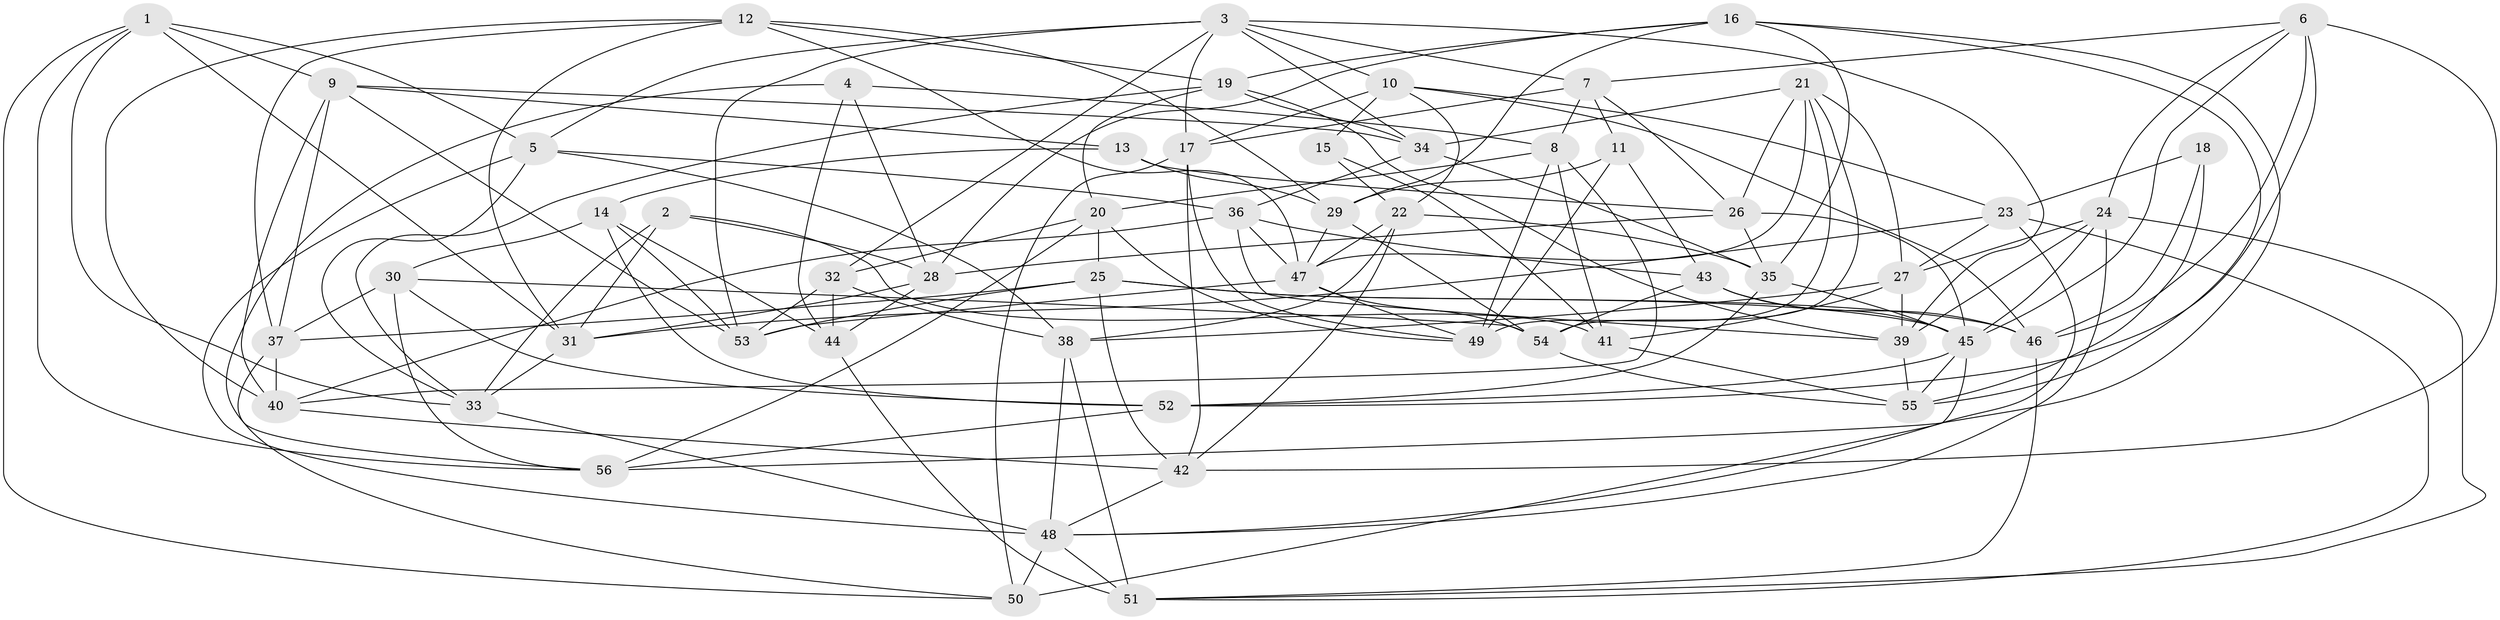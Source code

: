 // original degree distribution, {4: 1.0}
// Generated by graph-tools (version 1.1) at 2025/26/03/09/25 03:26:53]
// undirected, 56 vertices, 162 edges
graph export_dot {
graph [start="1"]
  node [color=gray90,style=filled];
  1;
  2;
  3;
  4;
  5;
  6;
  7;
  8;
  9;
  10;
  11;
  12;
  13;
  14;
  15;
  16;
  17;
  18;
  19;
  20;
  21;
  22;
  23;
  24;
  25;
  26;
  27;
  28;
  29;
  30;
  31;
  32;
  33;
  34;
  35;
  36;
  37;
  38;
  39;
  40;
  41;
  42;
  43;
  44;
  45;
  46;
  47;
  48;
  49;
  50;
  51;
  52;
  53;
  54;
  55;
  56;
  1 -- 5 [weight=1.0];
  1 -- 9 [weight=1.0];
  1 -- 31 [weight=1.0];
  1 -- 33 [weight=1.0];
  1 -- 50 [weight=1.0];
  1 -- 56 [weight=1.0];
  2 -- 28 [weight=1.0];
  2 -- 31 [weight=1.0];
  2 -- 33 [weight=1.0];
  2 -- 41 [weight=1.0];
  3 -- 5 [weight=1.0];
  3 -- 7 [weight=1.0];
  3 -- 10 [weight=1.0];
  3 -- 17 [weight=1.0];
  3 -- 32 [weight=1.0];
  3 -- 34 [weight=1.0];
  3 -- 39 [weight=1.0];
  3 -- 53 [weight=1.0];
  4 -- 8 [weight=1.0];
  4 -- 28 [weight=1.0];
  4 -- 44 [weight=1.0];
  4 -- 56 [weight=1.0];
  5 -- 33 [weight=1.0];
  5 -- 36 [weight=1.0];
  5 -- 38 [weight=1.0];
  5 -- 48 [weight=1.0];
  6 -- 7 [weight=1.0];
  6 -- 24 [weight=1.0];
  6 -- 42 [weight=1.0];
  6 -- 45 [weight=1.0];
  6 -- 46 [weight=1.0];
  6 -- 52 [weight=1.0];
  7 -- 8 [weight=1.0];
  7 -- 11 [weight=1.0];
  7 -- 17 [weight=1.0];
  7 -- 26 [weight=1.0];
  8 -- 20 [weight=1.0];
  8 -- 40 [weight=1.0];
  8 -- 41 [weight=1.0];
  8 -- 49 [weight=1.0];
  9 -- 13 [weight=1.0];
  9 -- 34 [weight=1.0];
  9 -- 37 [weight=1.0];
  9 -- 40 [weight=1.0];
  9 -- 53 [weight=1.0];
  10 -- 15 [weight=1.0];
  10 -- 17 [weight=1.0];
  10 -- 22 [weight=1.0];
  10 -- 23 [weight=1.0];
  10 -- 46 [weight=1.0];
  11 -- 29 [weight=1.0];
  11 -- 43 [weight=1.0];
  11 -- 49 [weight=1.0];
  12 -- 19 [weight=1.0];
  12 -- 29 [weight=1.0];
  12 -- 31 [weight=1.0];
  12 -- 37 [weight=1.0];
  12 -- 40 [weight=1.0];
  12 -- 47 [weight=1.0];
  13 -- 14 [weight=1.0];
  13 -- 26 [weight=1.0];
  13 -- 29 [weight=1.0];
  14 -- 30 [weight=2.0];
  14 -- 44 [weight=1.0];
  14 -- 52 [weight=1.0];
  14 -- 53 [weight=1.0];
  15 -- 22 [weight=1.0];
  15 -- 41 [weight=2.0];
  16 -- 19 [weight=1.0];
  16 -- 28 [weight=1.0];
  16 -- 29 [weight=1.0];
  16 -- 35 [weight=1.0];
  16 -- 55 [weight=1.0];
  16 -- 56 [weight=1.0];
  17 -- 42 [weight=1.0];
  17 -- 49 [weight=1.0];
  17 -- 50 [weight=1.0];
  18 -- 23 [weight=1.0];
  18 -- 46 [weight=2.0];
  18 -- 55 [weight=1.0];
  19 -- 20 [weight=1.0];
  19 -- 33 [weight=1.0];
  19 -- 34 [weight=1.0];
  19 -- 39 [weight=1.0];
  20 -- 25 [weight=1.0];
  20 -- 32 [weight=1.0];
  20 -- 49 [weight=1.0];
  20 -- 56 [weight=1.0];
  21 -- 26 [weight=1.0];
  21 -- 27 [weight=1.0];
  21 -- 34 [weight=1.0];
  21 -- 47 [weight=1.0];
  21 -- 49 [weight=1.0];
  21 -- 54 [weight=1.0];
  22 -- 35 [weight=1.0];
  22 -- 38 [weight=1.0];
  22 -- 42 [weight=1.0];
  22 -- 47 [weight=1.0];
  23 -- 27 [weight=1.0];
  23 -- 31 [weight=1.0];
  23 -- 48 [weight=1.0];
  23 -- 51 [weight=1.0];
  24 -- 27 [weight=1.0];
  24 -- 39 [weight=1.0];
  24 -- 45 [weight=1.0];
  24 -- 48 [weight=1.0];
  24 -- 51 [weight=1.0];
  25 -- 37 [weight=1.0];
  25 -- 42 [weight=1.0];
  25 -- 45 [weight=1.0];
  25 -- 46 [weight=1.0];
  25 -- 53 [weight=1.0];
  26 -- 28 [weight=1.0];
  26 -- 35 [weight=1.0];
  26 -- 45 [weight=1.0];
  27 -- 38 [weight=1.0];
  27 -- 39 [weight=1.0];
  27 -- 41 [weight=1.0];
  28 -- 31 [weight=1.0];
  28 -- 44 [weight=1.0];
  29 -- 47 [weight=1.0];
  29 -- 54 [weight=1.0];
  30 -- 37 [weight=1.0];
  30 -- 52 [weight=1.0];
  30 -- 54 [weight=1.0];
  30 -- 56 [weight=1.0];
  31 -- 33 [weight=1.0];
  32 -- 38 [weight=1.0];
  32 -- 44 [weight=2.0];
  32 -- 53 [weight=1.0];
  33 -- 48 [weight=1.0];
  34 -- 35 [weight=1.0];
  34 -- 36 [weight=1.0];
  35 -- 45 [weight=1.0];
  35 -- 52 [weight=1.0];
  36 -- 39 [weight=1.0];
  36 -- 40 [weight=1.0];
  36 -- 43 [weight=1.0];
  36 -- 47 [weight=1.0];
  37 -- 40 [weight=1.0];
  37 -- 50 [weight=1.0];
  38 -- 48 [weight=1.0];
  38 -- 51 [weight=1.0];
  39 -- 55 [weight=1.0];
  40 -- 42 [weight=1.0];
  41 -- 55 [weight=1.0];
  42 -- 48 [weight=1.0];
  43 -- 45 [weight=1.0];
  43 -- 46 [weight=2.0];
  43 -- 54 [weight=1.0];
  44 -- 51 [weight=1.0];
  45 -- 50 [weight=2.0];
  45 -- 52 [weight=1.0];
  45 -- 55 [weight=1.0];
  46 -- 51 [weight=1.0];
  47 -- 49 [weight=1.0];
  47 -- 53 [weight=1.0];
  47 -- 54 [weight=1.0];
  48 -- 50 [weight=1.0];
  48 -- 51 [weight=1.0];
  52 -- 56 [weight=1.0];
  54 -- 55 [weight=1.0];
}
